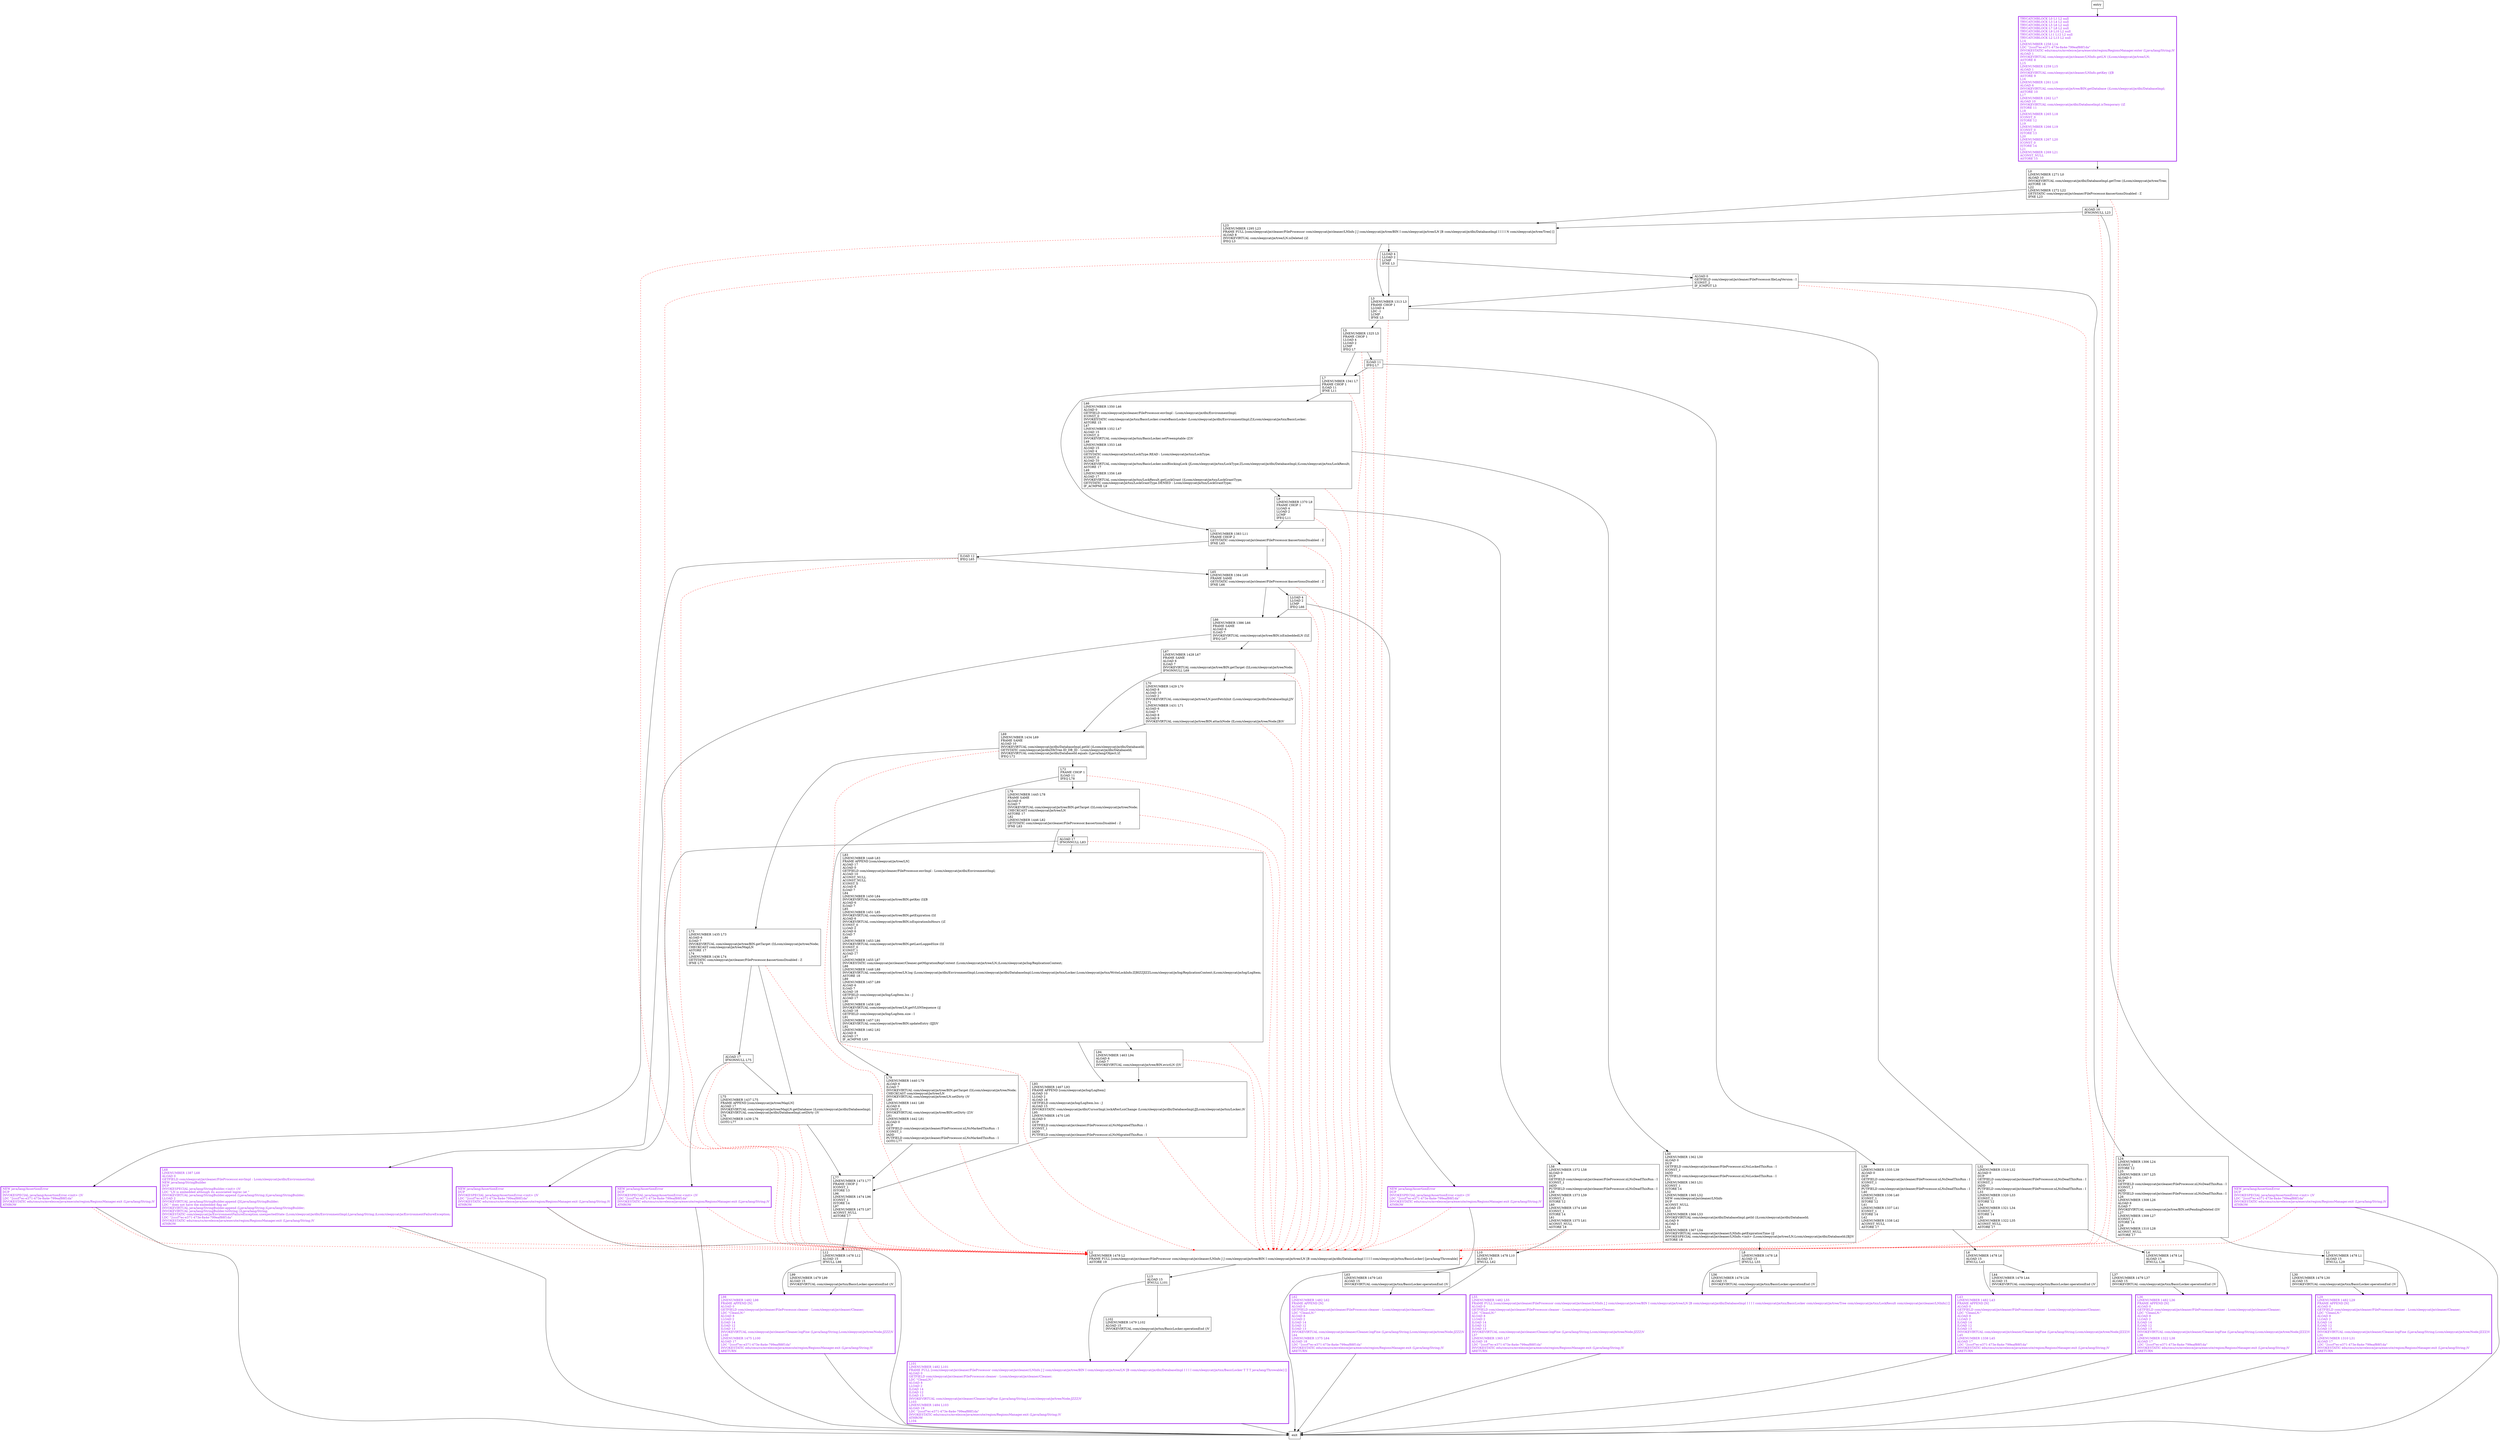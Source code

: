 digraph processFoundLN {
node [shape=record];
569606731 [label="L29\lLINENUMBER 1482 L29\lFRAME APPEND [N]\lALOAD 0\lGETFIELD com/sleepycat/je/cleaner/FileProcessor.cleaner : Lcom/sleepycat/je/cleaner/Cleaner;\lLDC \"CleanLN:\"\lALOAD 8\lLLOAD 2\lILOAD 14\lILOAD 12\lILOAD 13\lINVOKEVIRTUAL com/sleepycat/je/cleaner/Cleaner.logFine (Ljava/lang/String;Lcom/sleepycat/je/tree/Node;JZZZ)V\lL31\lLINENUMBER 1310 L31\lALOAD 17\lLDC \"2cccf7ec-e371-473e-8a4e-799eaf88f1da\"\lINVOKESTATIC edu/cmu/cs/mvelezce/java/execute/region/RegionsManager.exit (Ljava/lang/String;)V\lARETURN\l"];
440886896 [label="L98\lLINENUMBER 1482 L98\lFRAME APPEND [N]\lALOAD 0\lGETFIELD com/sleepycat/je/cleaner/FileProcessor.cleaner : Lcom/sleepycat/je/cleaner/Cleaner;\lLDC \"CleanLN:\"\lALOAD 8\lLLOAD 2\lILOAD 14\lILOAD 12\lILOAD 13\lINVOKEVIRTUAL com/sleepycat/je/cleaner/Cleaner.logFine (Ljava/lang/String;Lcom/sleepycat/je/tree/Node;JZZZ)V\lL100\lLINENUMBER 1475 L100\lALOAD 17\lLDC \"2cccf7ec-e371-473e-8a4e-799eaf88f1da\"\lINVOKESTATIC edu/cmu/cs/mvelezce/java/execute/region/RegionsManager.exit (Ljava/lang/String;)V\lARETURN\l"];
1165311868 [label="L9\lLINENUMBER 1370 L9\lFRAME CHOP 1\lLLOAD 4\lLLOAD 2\lLCMP\lIFEQ L11\l"];
1070649381 [label="LLOAD 4\lLLOAD 2\lLCMP\lIFNE L3\l"];
278284448 [label="L3\lLINENUMBER 1313 L3\lFRAME CHOP 1\lLLOAD 4\lLDC -1\lLCMP\lIFNE L5\l"];
477935632 [label="LLOAD 4\lLLOAD 2\lLCMP\lIFEQ L66\l"];
211892505 [label="L12\lLINENUMBER 1478 L12\lALOAD 15\lIFNULL L98\l"];
1151458198 [label="NEW java/lang/AssertionError\lDUP\lINVOKESPECIAL java/lang/AssertionError.\<init\> ()V\lLDC \"2cccf7ec-e371-473e-8a4e-799eaf88f1da\"\lINVOKESTATIC edu/cmu/cs/mvelezce/java/execute/region/RegionsManager.exit (Ljava/lang/String;)V\lATHROW\l"];
1540091144 [label="L70\lLINENUMBER 1429 L70\lALOAD 8\lALOAD 10\lLLOAD 2\lINVOKEVIRTUAL com/sleepycat/je/tree/LN.postFetchInit (Lcom/sleepycat/je/dbi/DatabaseImpl;J)V\lL71\lLINENUMBER 1431 L71\lALOAD 6\lILOAD 7\lALOAD 8\lALOAD 9\lINVOKEVIRTUAL com/sleepycat/je/tree/BIN.attachNode (ILcom/sleepycat/je/tree/Node;[B)V\l"];
1457047684 [label="L75\lLINENUMBER 1437 L75\lFRAME APPEND [com/sleepycat/je/tree/MapLN]\lALOAD 17\lINVOKEVIRTUAL com/sleepycat/je/tree/MapLN.getDatabase ()Lcom/sleepycat/je/dbi/DatabaseImpl;\lINVOKEVIRTUAL com/sleepycat/je/dbi/DatabaseImpl.setDirty ()V\lL76\lLINENUMBER 1439 L76\lGOTO L77\l"];
459706002 [label="L77\lLINENUMBER 1473 L77\lFRAME CHOP 2\lICONST_1\lISTORE 13\lL96\lLINENUMBER 1474 L96\lICONST_1\lISTORE 14\lL97\lLINENUMBER 1475 L97\lACONST_NULL\lASTORE 17\l"];
1808042446 [label="L24\lLINENUMBER 1306 L24\lICONST_1\lISTORE 12\lL25\lLINENUMBER 1307 L25\lALOAD 0\lDUP\lGETFIELD com/sleepycat/je/cleaner/FileProcessor.nLNsDeadThisRun : I\lICONST_1\lIADD\lPUTFIELD com/sleepycat/je/cleaner/FileProcessor.nLNsDeadThisRun : I\lL26\lLINENUMBER 1308 L26\lALOAD 6\lILOAD 7\lINVOKEVIRTUAL com/sleepycat/je/tree/BIN.setPendingDeleted (I)V\lL27\lLINENUMBER 1309 L27\lICONST_1\lISTORE 14\lL28\lLINENUMBER 1310 L28\lACONST_NULL\lASTORE 17\l"];
1232817267 [label="L67\lLINENUMBER 1428 L67\lFRAME SAME\lALOAD 6\lILOAD 7\lINVOKEVIRTUAL com/sleepycat/je/tree/BIN.getTarget (I)Lcom/sleepycat/je/tree/Node;\lIFNONNULL L69\l"];
671803680 [label="NEW java/lang/AssertionError\lDUP\lINVOKESPECIAL java/lang/AssertionError.\<init\> ()V\lLDC \"2cccf7ec-e371-473e-8a4e-799eaf88f1da\"\lINVOKESTATIC edu/cmu/cs/mvelezce/java/execute/region/RegionsManager.exit (Ljava/lang/String;)V\lATHROW\l"];
404438952 [label="L30\lLINENUMBER 1479 L30\lALOAD 15\lINVOKEVIRTUAL com/sleepycat/je/txn/BasicLocker.operationEnd ()V\l"];
817811020 [label="L68\lLINENUMBER 1387 L68\lALOAD 0\lGETFIELD com/sleepycat/je/cleaner/FileProcessor.envImpl : Lcom/sleepycat/je/dbi/EnvironmentImpl;\lNEW java/lang/StringBuilder\lDUP\lINVOKESPECIAL java/lang/StringBuilder.\<init\> ()V\lLDC \"LN is embedded although its associated logrec (at \"\lINVOKEVIRTUAL java/lang/StringBuilder.append (Ljava/lang/String;)Ljava/lang/StringBuilder;\lLLOAD 2\lINVOKEVIRTUAL java/lang/StringBuilder.append (J)Ljava/lang/StringBuilder;\lLDC \" does not have the embedded flag on\"\lINVOKEVIRTUAL java/lang/StringBuilder.append (Ljava/lang/String;)Ljava/lang/StringBuilder;\lINVOKEVIRTUAL java/lang/StringBuilder.toString ()Ljava/lang/String;\lINVOKESTATIC com/sleepycat/je/EnvironmentFailureException.unexpectedState (Lcom/sleepycat/je/dbi/EnvironmentImpl;Ljava/lang/String;)Lcom/sleepycat/je/EnvironmentFailureException;\lLDC \"2cccf7ec-e371-473e-8a4e-799eaf88f1da\"\lINVOKESTATIC edu/cmu/cs/mvelezce/java/execute/region/RegionsManager.exit (Ljava/lang/String;)V\lATHROW\l"];
668618682 [label="L79\lLINENUMBER 1440 L79\lALOAD 6\lILOAD 7\lINVOKEVIRTUAL com/sleepycat/je/tree/BIN.getTarget (I)Lcom/sleepycat/je/tree/Node;\lCHECKCAST com/sleepycat/je/tree/LN\lINVOKEVIRTUAL com/sleepycat/je/tree/LN.setDirty ()V\lL80\lLINENUMBER 1441 L80\lALOAD 6\lICONST_1\lINVOKEVIRTUAL com/sleepycat/je/tree/BIN.setDirty (Z)V\lL81\lLINENUMBER 1442 L81\lALOAD 0\lDUP\lGETFIELD com/sleepycat/je/cleaner/FileProcessor.nLNsMarkedThisRun : I\lICONST_1\lIADD\lPUTFIELD com/sleepycat/je/cleaner/FileProcessor.nLNsMarkedThisRun : I\lGOTO L77\l"];
674398807 [label="L93\lLINENUMBER 1467 L93\lFRAME APPEND [com/sleepycat/je/log/LogItem]\lALOAD 10\lLLOAD 2\lALOAD 18\lGETFIELD com/sleepycat/je/log/LogItem.lsn : J\lALOAD 15\lINVOKESTATIC com/sleepycat/je/dbi/CursorImpl.lockAfterLsnChange (Lcom/sleepycat/je/dbi/DatabaseImpl;JJLcom/sleepycat/je/txn/Locker;)V\lL95\lLINENUMBER 1470 L95\lALOAD 0\lDUP\lGETFIELD com/sleepycat/je/cleaner/FileProcessor.nLNsMigratedThisRun : I\lICONST_1\lIADD\lPUTFIELD com/sleepycat/je/cleaner/FileProcessor.nLNsMigratedThisRun : I\l"];
1451242924 [label="L10\lLINENUMBER 1478 L10\lALOAD 15\lIFNULL L62\l"];
1321998231 [label="L39\lLINENUMBER 1335 L39\lALOAD 0\lDUP\lGETFIELD com/sleepycat/je/cleaner/FileProcessor.nLNsDeadThisRun : I\lICONST_1\lIADD\lPUTFIELD com/sleepycat/je/cleaner/FileProcessor.nLNsDeadThisRun : I\lL40\lLINENUMBER 1336 L40\lICONST_1\lISTORE 12\lL41\lLINENUMBER 1337 L41\lICONST_1\lISTORE 14\lL42\lLINENUMBER 1338 L42\lACONST_NULL\lASTORE 17\l"];
512755399 [label="L4\lLINENUMBER 1478 L4\lALOAD 15\lIFNULL L36\l"];
1095588695 [label="ALOAD 16\lIFNONNULL L23\l"];
1742423873 [label="NEW java/lang/AssertionError\lDUP\lINVOKESPECIAL java/lang/AssertionError.\<init\> ()V\lLDC \"2cccf7ec-e371-473e-8a4e-799eaf88f1da\"\lINVOKESTATIC edu/cmu/cs/mvelezce/java/execute/region/RegionsManager.exit (Ljava/lang/String;)V\lATHROW\l"];
1702612977 [label="L99\lLINENUMBER 1479 L99\lALOAD 15\lINVOKEVIRTUAL com/sleepycat/je/txn/BasicLocker.operationEnd ()V\l"];
1090057573 [label="ALOAD 0\lGETFIELD com/sleepycat/je/cleaner/FileProcessor.fileLogVersion : I\lICONST_2\lIF_ICMPGT L3\l"];
1384107118 [label="ALOAD 17\lIFNONNULL L75\l"];
506417089 [label="L2\lLINENUMBER 1478 L2\lFRAME FULL [com/sleepycat/je/cleaner/FileProcessor com/sleepycat/je/cleaner/LNInfo J J com/sleepycat/je/tree/BIN I com/sleepycat/je/tree/LN [B com/sleepycat/je/dbi/DatabaseImpl I I I I com/sleepycat/je/txn/BasicLocker] [java/lang/Throwable]\lASTORE 19\l"];
239754124 [label="L73\lLINENUMBER 1435 L73\lALOAD 6\lILOAD 7\lINVOKEVIRTUAL com/sleepycat/je/tree/BIN.getTarget (I)Lcom/sleepycat/je/tree/Node;\lCHECKCAST com/sleepycat/je/tree/MapLN\lASTORE 17\lL74\lLINENUMBER 1436 L74\lGETSTATIC com/sleepycat/je/cleaner/FileProcessor.$assertionsDisabled : Z\lIFNE L75\l"];
1574491140 [label="L94\lLINENUMBER 1463 L94\lALOAD 6\lILOAD 7\lINVOKEVIRTUAL com/sleepycat/je/tree/BIN.evictLN (I)V\l"];
1645961936 [label="L56\lLINENUMBER 1479 L56\lALOAD 15\lINVOKEVIRTUAL com/sleepycat/je/txn/BasicLocker.operationEnd ()V\l"];
17732138 [label="ALOAD 17\lIFNONNULL L83\l"];
650556442 [label="L6\lLINENUMBER 1478 L6\lALOAD 15\lIFNULL L43\l"];
1221998761 [label="L43\lLINENUMBER 1482 L43\lFRAME APPEND [N]\lALOAD 0\lGETFIELD com/sleepycat/je/cleaner/FileProcessor.cleaner : Lcom/sleepycat/je/cleaner/Cleaner;\lLDC \"CleanLN:\"\lALOAD 8\lLLOAD 2\lILOAD 14\lILOAD 12\lILOAD 13\lINVOKEVIRTUAL com/sleepycat/je/cleaner/Cleaner.logFine (Ljava/lang/String;Lcom/sleepycat/je/tree/Node;JZZZ)V\lL45\lLINENUMBER 1338 L45\lALOAD 17\lLDC \"2cccf7ec-e371-473e-8a4e-799eaf88f1da\"\lINVOKESTATIC edu/cmu/cs/mvelezce/java/execute/region/RegionsManager.exit (Ljava/lang/String;)V\lARETURN\l"];
315146049 [label="NEW java/lang/AssertionError\lDUP\lINVOKESPECIAL java/lang/AssertionError.\<init\> ()V\lLDC \"2cccf7ec-e371-473e-8a4e-799eaf88f1da\"\lINVOKESTATIC edu/cmu/cs/mvelezce/java/execute/region/RegionsManager.exit (Ljava/lang/String;)V\lATHROW\l"];
1123269314 [label="L5\lLINENUMBER 1325 L5\lFRAME CHOP 1\lLLOAD 4\lLLOAD 2\lLCMP\lIFEQ L7\l"];
70728490 [label="L7\lLINENUMBER 1341 L7\lFRAME CHOP 1\lILOAD 11\lIFNE L11\l"];
733441395 [label="L63\lLINENUMBER 1479 L63\lALOAD 15\lINVOKEVIRTUAL com/sleepycat/je/txn/BasicLocker.operationEnd ()V\l"];
306214629 [label="L44\lLINENUMBER 1479 L44\lALOAD 15\lINVOKEVIRTUAL com/sleepycat/je/txn/BasicLocker.operationEnd ()V\l"];
302221111 [label="L62\lLINENUMBER 1482 L62\lFRAME APPEND [N]\lALOAD 0\lGETFIELD com/sleepycat/je/cleaner/FileProcessor.cleaner : Lcom/sleepycat/je/cleaner/Cleaner;\lLDC \"CleanLN:\"\lALOAD 8\lLLOAD 2\lILOAD 14\lILOAD 12\lILOAD 13\lINVOKEVIRTUAL com/sleepycat/je/cleaner/Cleaner.logFine (Ljava/lang/String;Lcom/sleepycat/je/tree/Node;JZZZ)V\lL64\lLINENUMBER 1375 L64\lALOAD 18\lLDC \"2cccf7ec-e371-473e-8a4e-799eaf88f1da\"\lINVOKESTATIC edu/cmu/cs/mvelezce/java/execute/region/RegionsManager.exit (Ljava/lang/String;)V\lARETURN\l"];
952541878 [label="L58\lLINENUMBER 1372 L58\lALOAD 0\lDUP\lGETFIELD com/sleepycat/je/cleaner/FileProcessor.nLNsDeadThisRun : I\lICONST_1\lIADD\lPUTFIELD com/sleepycat/je/cleaner/FileProcessor.nLNsDeadThisRun : I\lL59\lLINENUMBER 1373 L59\lICONST_1\lISTORE 12\lL60\lLINENUMBER 1374 L60\lICONST_1\lISTORE 14\lL61\lLINENUMBER 1375 L61\lACONST_NULL\lASTORE 18\l"];
1937622824 [label="L55\lLINENUMBER 1482 L55\lFRAME FULL [com/sleepycat/je/cleaner/FileProcessor com/sleepycat/je/cleaner/LNInfo J J com/sleepycat/je/tree/BIN I com/sleepycat/je/tree/LN [B com/sleepycat/je/dbi/DatabaseImpl I I I I com/sleepycat/je/txn/BasicLocker com/sleepycat/je/tree/Tree com/sleepycat/je/txn/LockResult com/sleepycat/je/cleaner/LNInfo] []\lALOAD 0\lGETFIELD com/sleepycat/je/cleaner/FileProcessor.cleaner : Lcom/sleepycat/je/cleaner/Cleaner;\lLDC \"CleanLN:\"\lALOAD 8\lLLOAD 2\lILOAD 14\lILOAD 12\lILOAD 13\lINVOKEVIRTUAL com/sleepycat/je/cleaner/Cleaner.logFine (Ljava/lang/String;Lcom/sleepycat/je/tree/Node;JZZZ)V\lL57\lLINENUMBER 1365 L57\lALOAD 18\lLDC \"2cccf7ec-e371-473e-8a4e-799eaf88f1da\"\lINVOKESTATIC edu/cmu/cs/mvelezce/java/execute/region/RegionsManager.exit (Ljava/lang/String;)V\lARETURN\l"];
1623423278 [label="L13\lALOAD 15\lIFNULL L101\l"];
533705235 [label="L32\lLINENUMBER 1319 L32\lALOAD 0\lDUP\lGETFIELD com/sleepycat/je/cleaner/FileProcessor.nLNsDeadThisRun : I\lICONST_1\lIADD\lPUTFIELD com/sleepycat/je/cleaner/FileProcessor.nLNsDeadThisRun : I\lL33\lLINENUMBER 1320 L33\lICONST_1\lISTORE 12\lL34\lLINENUMBER 1321 L34\lICONST_1\lISTORE 14\lL35\lLINENUMBER 1322 L35\lACONST_NULL\lASTORE 17\l"];
257578712 [label="L65\lLINENUMBER 1384 L65\lFRAME SAME\lGETSTATIC com/sleepycat/je/cleaner/FileProcessor.$assertionsDisabled : Z\lIFNE L66\l"];
926485967 [label="L23\lLINENUMBER 1295 L23\lFRAME FULL [com/sleepycat/je/cleaner/FileProcessor com/sleepycat/je/cleaner/LNInfo J J com/sleepycat/je/tree/BIN I com/sleepycat/je/tree/LN [B com/sleepycat/je/dbi/DatabaseImpl I I I I N com/sleepycat/je/tree/Tree] []\lALOAD 8\lINVOKEVIRTUAL com/sleepycat/je/tree/LN.isDeleted ()Z\lIFEQ L3\l"];
468783735 [label="L50\lLINENUMBER 1362 L50\lALOAD 0\lDUP\lGETFIELD com/sleepycat/je/cleaner/FileProcessor.nLNsLockedThisRun : I\lICONST_1\lIADD\lPUTFIELD com/sleepycat/je/cleaner/FileProcessor.nLNsLockedThisRun : I\lL51\lLINENUMBER 1363 L51\lICONST_1\lISTORE 14\lL52\lLINENUMBER 1365 L52\lNEW com/sleepycat/je/cleaner/LNInfo\lDUP\lACONST_NULL\lALOAD 10\lL53\lLINENUMBER 1366 L53\lINVOKEVIRTUAL com/sleepycat/je/dbi/DatabaseImpl.getId ()Lcom/sleepycat/je/dbi/DatabaseId;\lALOAD 9\lALOAD 1\lL54\lLINENUMBER 1367 L54\lINVOKEVIRTUAL com/sleepycat/je/cleaner/LNInfo.getExpirationTime ()J\lINVOKESPECIAL com/sleepycat/je/cleaner/LNInfo.\<init\> (Lcom/sleepycat/je/tree/LN;Lcom/sleepycat/je/dbi/DatabaseId;[BJ)V\lASTORE 18\l"];
1382779799 [label="TRYCATCHBLOCK L0 L1 L2 null\lTRYCATCHBLOCK L3 L4 L2 null\lTRYCATCHBLOCK L5 L6 L2 null\lTRYCATCHBLOCK L7 L8 L2 null\lTRYCATCHBLOCK L9 L10 L2 null\lTRYCATCHBLOCK L11 L12 L2 null\lTRYCATCHBLOCK L2 L13 L2 null\lL14\lLINENUMBER 1258 L14\lLDC \"2cccf7ec-e371-473e-8a4e-799eaf88f1da\"\lINVOKESTATIC edu/cmu/cs/mvelezce/java/execute/region/RegionsManager.enter (Ljava/lang/String;)V\lALOAD 1\lINVOKEVIRTUAL com/sleepycat/je/cleaner/LNInfo.getLN ()Lcom/sleepycat/je/tree/LN;\lASTORE 8\lL15\lLINENUMBER 1259 L15\lALOAD 1\lINVOKEVIRTUAL com/sleepycat/je/cleaner/LNInfo.getKey ()[B\lASTORE 9\lL16\lLINENUMBER 1261 L16\lALOAD 6\lINVOKEVIRTUAL com/sleepycat/je/tree/BIN.getDatabase ()Lcom/sleepycat/je/dbi/DatabaseImpl;\lASTORE 10\lL17\lLINENUMBER 1262 L17\lALOAD 10\lINVOKEVIRTUAL com/sleepycat/je/dbi/DatabaseImpl.isTemporary ()Z\lISTORE 11\lL18\lLINENUMBER 1265 L18\lICONST_0\lISTORE 12\lL19\lLINENUMBER 1266 L19\lICONST_0\lISTORE 13\lL20\lLINENUMBER 1267 L20\lICONST_0\lISTORE 14\lL21\lLINENUMBER 1269 L21\lACONST_NULL\lASTORE 15\l"];
1617812641 [label="L0\lLINENUMBER 1271 L0\lALOAD 10\lINVOKEVIRTUAL com/sleepycat/je/dbi/DatabaseImpl.getTree ()Lcom/sleepycat/je/tree/Tree;\lASTORE 16\lL22\lLINENUMBER 1272 L22\lGETSTATIC com/sleepycat/je/cleaner/FileProcessor.$assertionsDisabled : Z\lIFNE L23\l"];
1834410845 [label="L37\lLINENUMBER 1479 L37\lALOAD 15\lINVOKEVIRTUAL com/sleepycat/je/txn/BasicLocker.operationEnd ()V\l"];
2123911086 [label="L101\lLINENUMBER 1482 L101\lFRAME FULL [com/sleepycat/je/cleaner/FileProcessor com/sleepycat/je/cleaner/LNInfo J J com/sleepycat/je/tree/BIN I com/sleepycat/je/tree/LN [B com/sleepycat/je/dbi/DatabaseImpl I I I I com/sleepycat/je/txn/BasicLocker T T T java/lang/Throwable] []\lALOAD 0\lGETFIELD com/sleepycat/je/cleaner/FileProcessor.cleaner : Lcom/sleepycat/je/cleaner/Cleaner;\lLDC \"CleanLN:\"\lALOAD 8\lLLOAD 2\lILOAD 14\lILOAD 12\lILOAD 13\lINVOKEVIRTUAL com/sleepycat/je/cleaner/Cleaner.logFine (Ljava/lang/String;Lcom/sleepycat/je/tree/Node;JZZZ)V\lL103\lLINENUMBER 1484 L103\lALOAD 19\lLDC \"2cccf7ec-e371-473e-8a4e-799eaf88f1da\"\lINVOKESTATIC edu/cmu/cs/mvelezce/java/execute/region/RegionsManager.exit (Ljava/lang/String;)V\lATHROW\lL104\l"];
499221651 [label="L72\lFRAME CHOP 1\lILOAD 11\lIFEQ L78\l"];
437236565 [label="L8\lLINENUMBER 1478 L8\lALOAD 15\lIFNULL L55\l"];
1721196500 [label="L69\lLINENUMBER 1434 L69\lFRAME SAME\lALOAD 10\lINVOKEVIRTUAL com/sleepycat/je/dbi/DatabaseImpl.getId ()Lcom/sleepycat/je/dbi/DatabaseId;\lGETSTATIC com/sleepycat/je/dbi/DbTree.ID_DB_ID : Lcom/sleepycat/je/dbi/DatabaseId;\lINVOKEVIRTUAL com/sleepycat/je/dbi/DatabaseId.equals (Ljava/lang/Object;)Z\lIFEQ L72\l"];
1104007633 [label="L66\lLINENUMBER 1386 L66\lFRAME SAME\lALOAD 6\lILOAD 7\lINVOKEVIRTUAL com/sleepycat/je/tree/BIN.isEmbeddedLN (I)Z\lIFEQ L67\l"];
900717562 [label="L46\lLINENUMBER 1350 L46\lALOAD 0\lGETFIELD com/sleepycat/je/cleaner/FileProcessor.envImpl : Lcom/sleepycat/je/dbi/EnvironmentImpl;\lICONST_0\lINVOKESTATIC com/sleepycat/je/txn/BasicLocker.createBasicLocker (Lcom/sleepycat/je/dbi/EnvironmentImpl;Z)Lcom/sleepycat/je/txn/BasicLocker;\lASTORE 15\lL47\lLINENUMBER 1352 L47\lALOAD 15\lICONST_0\lINVOKEVIRTUAL com/sleepycat/je/txn/BasicLocker.setPreemptable (Z)V\lL48\lLINENUMBER 1353 L48\lALOAD 15\lLLOAD 4\lGETSTATIC com/sleepycat/je/txn/LockType.READ : Lcom/sleepycat/je/txn/LockType;\lICONST_0\lALOAD 10\lINVOKEVIRTUAL com/sleepycat/je/txn/BasicLocker.nonBlockingLock (JLcom/sleepycat/je/txn/LockType;ZLcom/sleepycat/je/dbi/DatabaseImpl;)Lcom/sleepycat/je/txn/LockResult;\lASTORE 17\lL49\lLINENUMBER 1356 L49\lALOAD 17\lINVOKEVIRTUAL com/sleepycat/je/txn/LockResult.getLockGrant ()Lcom/sleepycat/je/txn/LockGrantType;\lGETSTATIC com/sleepycat/je/txn/LockGrantType.DENIED : Lcom/sleepycat/je/txn/LockGrantType;\lIF_ACMPNE L9\l"];
936787244 [label="L78\lLINENUMBER 1445 L78\lFRAME SAME\lALOAD 6\lILOAD 7\lINVOKEVIRTUAL com/sleepycat/je/tree/BIN.getTarget (I)Lcom/sleepycat/je/tree/Node;\lCHECKCAST com/sleepycat/je/tree/LN\lASTORE 17\lL82\lLINENUMBER 1446 L82\lGETSTATIC com/sleepycat/je/cleaner/FileProcessor.$assertionsDisabled : Z\lIFNE L83\l"];
1202469840 [label="NEW java/lang/AssertionError\lDUP\lINVOKESPECIAL java/lang/AssertionError.\<init\> ()V\lLDC \"2cccf7ec-e371-473e-8a4e-799eaf88f1da\"\lINVOKESTATIC edu/cmu/cs/mvelezce/java/execute/region/RegionsManager.exit (Ljava/lang/String;)V\lATHROW\l"];
783523463 [label="L83\lLINENUMBER 1448 L83\lFRAME APPEND [com/sleepycat/je/tree/LN]\lALOAD 17\lALOAD 0\lGETFIELD com/sleepycat/je/cleaner/FileProcessor.envImpl : Lcom/sleepycat/je/dbi/EnvironmentImpl;\lALOAD 10\lACONST_NULL\lACONST_NULL\lICONST_0\lALOAD 6\lILOAD 7\lL84\lLINENUMBER 1450 L84\lINVOKEVIRTUAL com/sleepycat/je/tree/BIN.getKey (I)[B\lALOAD 6\lILOAD 7\lL85\lLINENUMBER 1451 L85\lINVOKEVIRTUAL com/sleepycat/je/tree/BIN.getExpiration (I)I\lALOAD 6\lINVOKEVIRTUAL com/sleepycat/je/tree/BIN.isExpirationInHours ()Z\lICONST_0\lLLOAD 2\lALOAD 6\lILOAD 7\lL86\lLINENUMBER 1453 L86\lINVOKEVIRTUAL com/sleepycat/je/tree/BIN.getLastLoggedSize (I)I\lICONST_0\lICONST_1\lALOAD 17\lL87\lLINENUMBER 1455 L87\lINVOKESTATIC com/sleepycat/je/cleaner/Cleaner.getMigrationRepContext (Lcom/sleepycat/je/tree/LN;)Lcom/sleepycat/je/log/ReplicationContext;\lL88\lLINENUMBER 1448 L88\lINVOKEVIRTUAL com/sleepycat/je/tree/LN.log (Lcom/sleepycat/je/dbi/EnvironmentImpl;Lcom/sleepycat/je/dbi/DatabaseImpl;Lcom/sleepycat/je/txn/Locker;Lcom/sleepycat/je/txn/WriteLockInfo;Z[BIZZJIZZLcom/sleepycat/je/log/ReplicationContext;)Lcom/sleepycat/je/log/LogItem;\lASTORE 18\lL89\lLINENUMBER 1457 L89\lALOAD 6\lILOAD 7\lALOAD 18\lGETFIELD com/sleepycat/je/log/LogItem.lsn : J\lALOAD 17\lL90\lLINENUMBER 1458 L90\lINVOKEVIRTUAL com/sleepycat/je/tree/LN.getVLSNSequence ()J\lALOAD 18\lGETFIELD com/sleepycat/je/log/LogItem.size : I\lL91\lLINENUMBER 1457 L91\lINVOKEVIRTUAL com/sleepycat/je/tree/BIN.updateEntry (IJJI)V\lL92\lLINENUMBER 1462 L92\lALOAD 8\lALOAD 17\lIF_ACMPNE L93\l"];
42239639 [label="ILOAD 12\lIFEQ L65\l"];
1351275229 [label="L36\lLINENUMBER 1482 L36\lFRAME APPEND [N]\lALOAD 0\lGETFIELD com/sleepycat/je/cleaner/FileProcessor.cleaner : Lcom/sleepycat/je/cleaner/Cleaner;\lLDC \"CleanLN:\"\lALOAD 8\lLLOAD 2\lILOAD 14\lILOAD 12\lILOAD 13\lINVOKEVIRTUAL com/sleepycat/je/cleaner/Cleaner.logFine (Ljava/lang/String;Lcom/sleepycat/je/tree/Node;JZZZ)V\lL38\lLINENUMBER 1322 L38\lALOAD 17\lLDC \"2cccf7ec-e371-473e-8a4e-799eaf88f1da\"\lINVOKESTATIC edu/cmu/cs/mvelezce/java/execute/region/RegionsManager.exit (Ljava/lang/String;)V\lARETURN\l"];
1107577360 [label="L102\lLINENUMBER 1479 L102\lALOAD 15\lINVOKEVIRTUAL com/sleepycat/je/txn/BasicLocker.operationEnd ()V\l"];
293189847 [label="L1\lLINENUMBER 1478 L1\lALOAD 15\lIFNULL L29\l"];
745633568 [label="ILOAD 11\lIFEQ L7\l"];
1800645181 [label="L11\lLINENUMBER 1383 L11\lFRAME CHOP 2\lGETSTATIC com/sleepycat/je/cleaner/FileProcessor.$assertionsDisabled : Z\lIFNE L65\l"];
entry;
exit;
569606731 -> exit
440886896 -> exit
1165311868 -> 952541878
1165311868 -> 506417089 [style=dashed, color=red]
1165311868 -> 1800645181
1070649381 -> 278284448
1070649381 -> 1090057573
1070649381 -> 506417089 [style=dashed, color=red]
278284448 -> 533705235
278284448 -> 1123269314
278284448 -> 506417089 [style=dashed, color=red]
477935632 -> 1104007633
477935632 -> 1742423873
477935632 -> 506417089 [style=dashed, color=red]
211892505 -> 440886896
211892505 -> 1702612977
1151458198 -> exit
1151458198 -> 506417089 [style=dashed, color=red]
1540091144 -> 1721196500
1540091144 -> 506417089 [style=dashed, color=red]
1457047684 -> 459706002
1457047684 -> 506417089 [style=dashed, color=red]
459706002 -> 211892505
459706002 -> 506417089 [style=dashed, color=red]
1808042446 -> 293189847
1808042446 -> 506417089 [style=dashed, color=red]
1232817267 -> 1721196500
1232817267 -> 1540091144
1232817267 -> 506417089 [style=dashed, color=red]
671803680 -> exit
671803680 -> 506417089 [style=dashed, color=red]
404438952 -> 569606731
817811020 -> exit
817811020 -> 506417089 [style=dashed, color=red]
668618682 -> 459706002
668618682 -> 506417089 [style=dashed, color=red]
674398807 -> 459706002
674398807 -> 506417089 [style=dashed, color=red]
1451242924 -> 733441395
1451242924 -> 302221111
1321998231 -> 650556442
1321998231 -> 506417089 [style=dashed, color=red]
512755399 -> 1834410845
512755399 -> 1351275229
1095588695 -> 926485967
1095588695 -> 1151458198
1095588695 -> 506417089 [style=dashed, color=red]
1742423873 -> exit
1742423873 -> 506417089 [style=dashed, color=red]
1702612977 -> 440886896
1090057573 -> 278284448
1090057573 -> 1808042446
1090057573 -> 506417089 [style=dashed, color=red]
1384107118 -> 1202469840
1384107118 -> 1457047684
1384107118 -> 506417089 [style=dashed, color=red]
506417089 -> 506417089 [style=dashed, color=red]
506417089 -> 1623423278
239754124 -> 1384107118
239754124 -> 1457047684
239754124 -> 506417089 [style=dashed, color=red]
entry -> 1382779799
1574491140 -> 674398807
1574491140 -> 506417089 [style=dashed, color=red]
1645961936 -> 1937622824
17732138 -> 783523463
17732138 -> 671803680
17732138 -> 506417089 [style=dashed, color=red]
650556442 -> 1221998761
650556442 -> 306214629
1221998761 -> exit
315146049 -> exit
315146049 -> 506417089 [style=dashed, color=red]
1123269314 -> 70728490
1123269314 -> 745633568
1123269314 -> 506417089 [style=dashed, color=red]
70728490 -> 900717562
70728490 -> 506417089 [style=dashed, color=red]
70728490 -> 1800645181
733441395 -> 302221111
306214629 -> 1221998761
302221111 -> exit
952541878 -> 1451242924
952541878 -> 506417089 [style=dashed, color=red]
1937622824 -> exit
1623423278 -> 2123911086
1623423278 -> 1107577360
533705235 -> 512755399
533705235 -> 506417089 [style=dashed, color=red]
257578712 -> 477935632
257578712 -> 1104007633
257578712 -> 506417089 [style=dashed, color=red]
926485967 -> 1070649381
926485967 -> 278284448
926485967 -> 506417089 [style=dashed, color=red]
468783735 -> 437236565
468783735 -> 506417089 [style=dashed, color=red]
1382779799 -> 1617812641
1617812641 -> 926485967
1617812641 -> 1095588695
1617812641 -> 506417089 [style=dashed, color=red]
1834410845 -> 1351275229
2123911086 -> exit
499221651 -> 668618682
499221651 -> 936787244
499221651 -> 506417089 [style=dashed, color=red]
437236565 -> 1645961936
437236565 -> 1937622824
1721196500 -> 499221651
1721196500 -> 506417089 [style=dashed, color=red]
1721196500 -> 239754124
1104007633 -> 817811020
1104007633 -> 1232817267
1104007633 -> 506417089 [style=dashed, color=red]
900717562 -> 1165311868
900717562 -> 468783735
900717562 -> 506417089 [style=dashed, color=red]
936787244 -> 783523463
936787244 -> 17732138
936787244 -> 506417089 [style=dashed, color=red]
1202469840 -> exit
1202469840 -> 506417089 [style=dashed, color=red]
783523463 -> 1574491140
783523463 -> 674398807
783523463 -> 506417089 [style=dashed, color=red]
42239639 -> 315146049
42239639 -> 257578712
42239639 -> 506417089 [style=dashed, color=red]
1351275229 -> exit
1107577360 -> 2123911086
293189847 -> 569606731
293189847 -> 404438952
745633568 -> 70728490
745633568 -> 1321998231
745633568 -> 506417089 [style=dashed, color=red]
1800645181 -> 257578712
1800645181 -> 42239639
1800645181 -> 506417089 [style=dashed, color=red]
569606731[fontcolor="purple", penwidth=3, color="purple"];
1221998761[fontcolor="purple", penwidth=3, color="purple"];
315146049[fontcolor="purple", penwidth=3, color="purple"];
2123911086[fontcolor="purple", penwidth=3, color="purple"];
440886896[fontcolor="purple", penwidth=3, color="purple"];
1742423873[fontcolor="purple", penwidth=3, color="purple"];
302221111[fontcolor="purple", penwidth=3, color="purple"];
1937622824[fontcolor="purple", penwidth=3, color="purple"];
1202469840[fontcolor="purple", penwidth=3, color="purple"];
1151458198[fontcolor="purple", penwidth=3, color="purple"];
671803680[fontcolor="purple", penwidth=3, color="purple"];
817811020[fontcolor="purple", penwidth=3, color="purple"];
1351275229[fontcolor="purple", penwidth=3, color="purple"];
1382779799[fontcolor="purple", penwidth=3, color="purple"];
}
